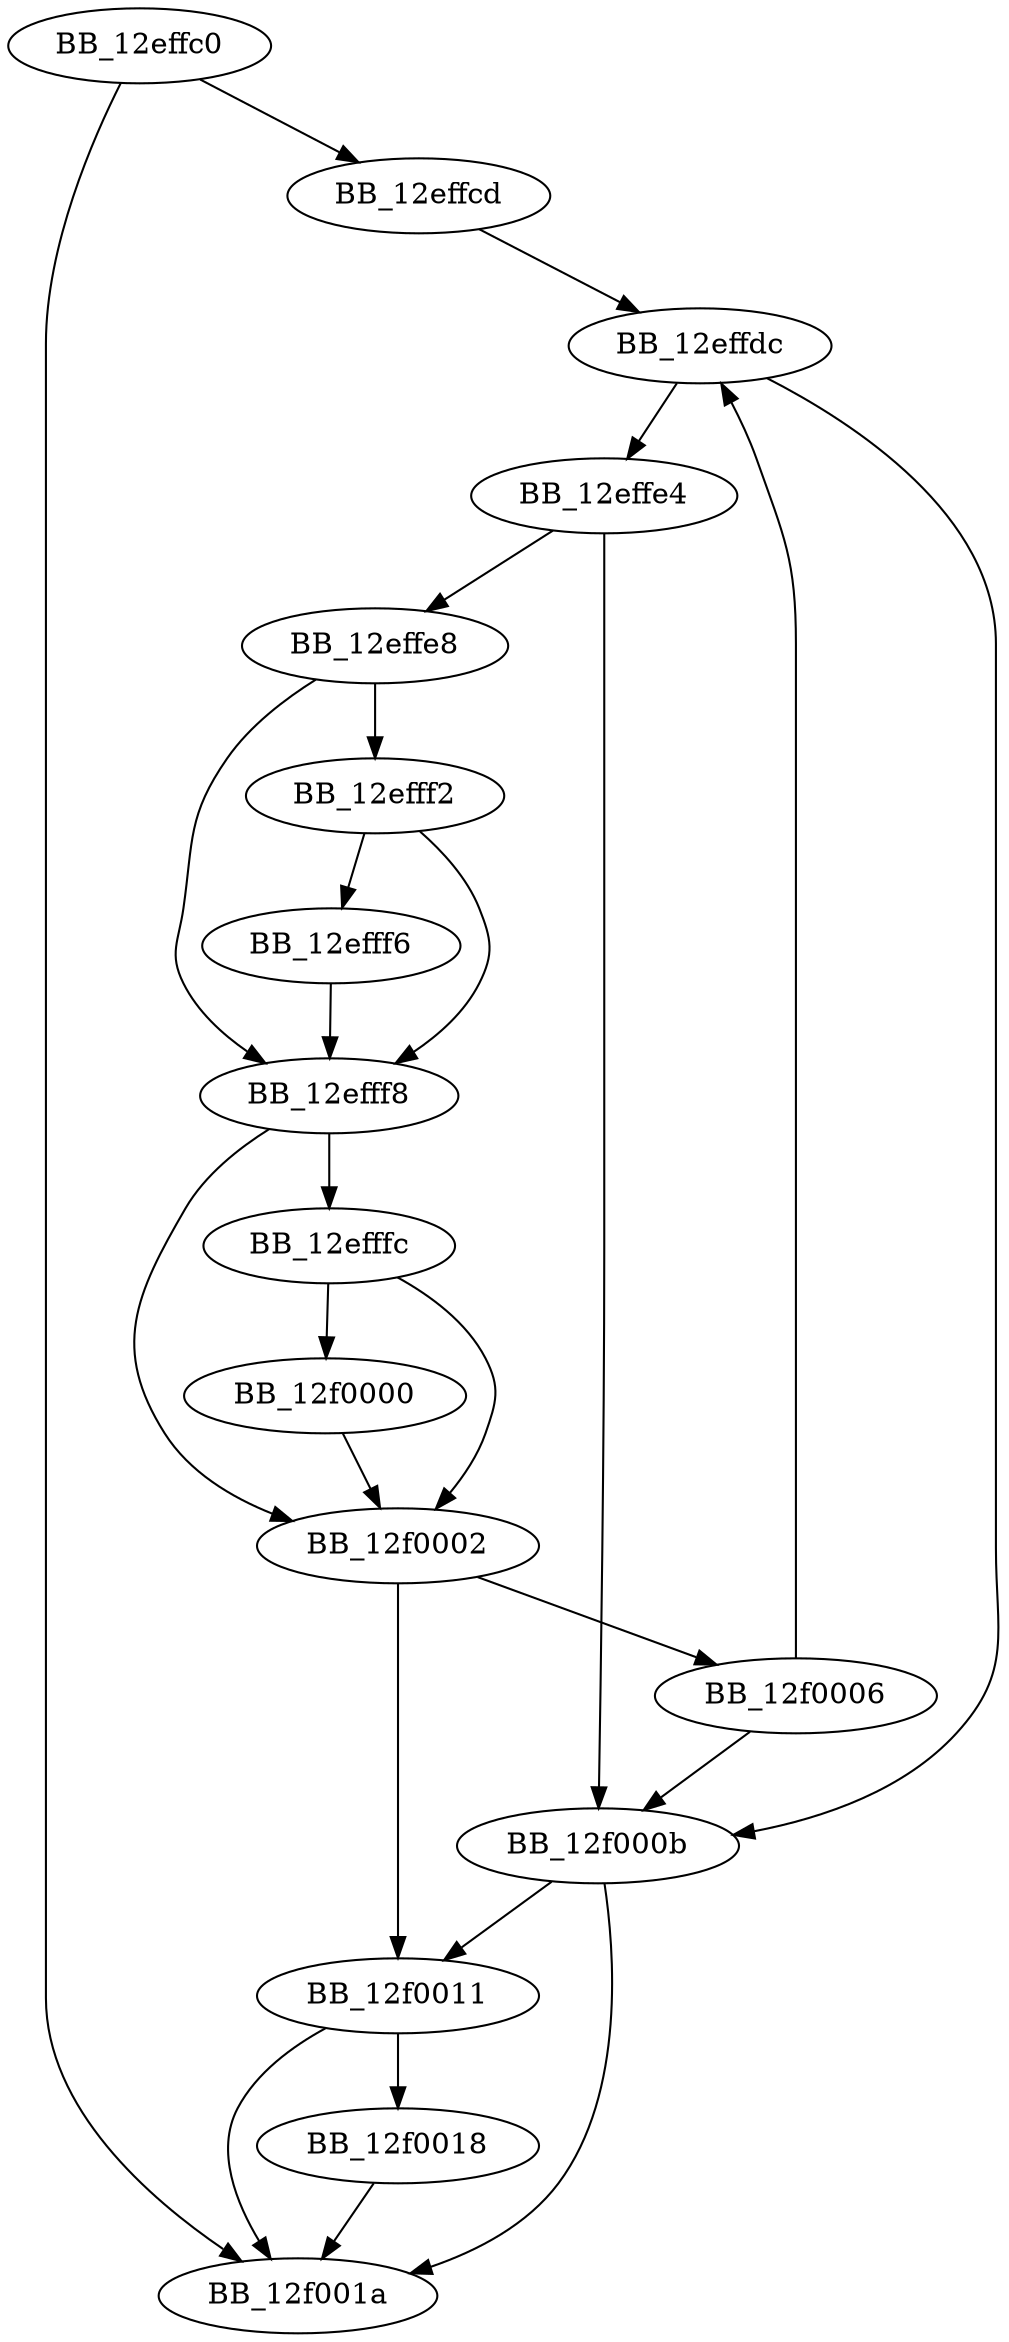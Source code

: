 DiGraph ___ascii_strnicmp{
BB_12effc0->BB_12effcd
BB_12effc0->BB_12f001a
BB_12effcd->BB_12effdc
BB_12effdc->BB_12effe4
BB_12effdc->BB_12f000b
BB_12effe4->BB_12effe8
BB_12effe4->BB_12f000b
BB_12effe8->BB_12efff2
BB_12effe8->BB_12efff8
BB_12efff2->BB_12efff6
BB_12efff2->BB_12efff8
BB_12efff6->BB_12efff8
BB_12efff8->BB_12efffc
BB_12efff8->BB_12f0002
BB_12efffc->BB_12f0000
BB_12efffc->BB_12f0002
BB_12f0000->BB_12f0002
BB_12f0002->BB_12f0006
BB_12f0002->BB_12f0011
BB_12f0006->BB_12effdc
BB_12f0006->BB_12f000b
BB_12f000b->BB_12f0011
BB_12f000b->BB_12f001a
BB_12f0011->BB_12f0018
BB_12f0011->BB_12f001a
BB_12f0018->BB_12f001a
}
